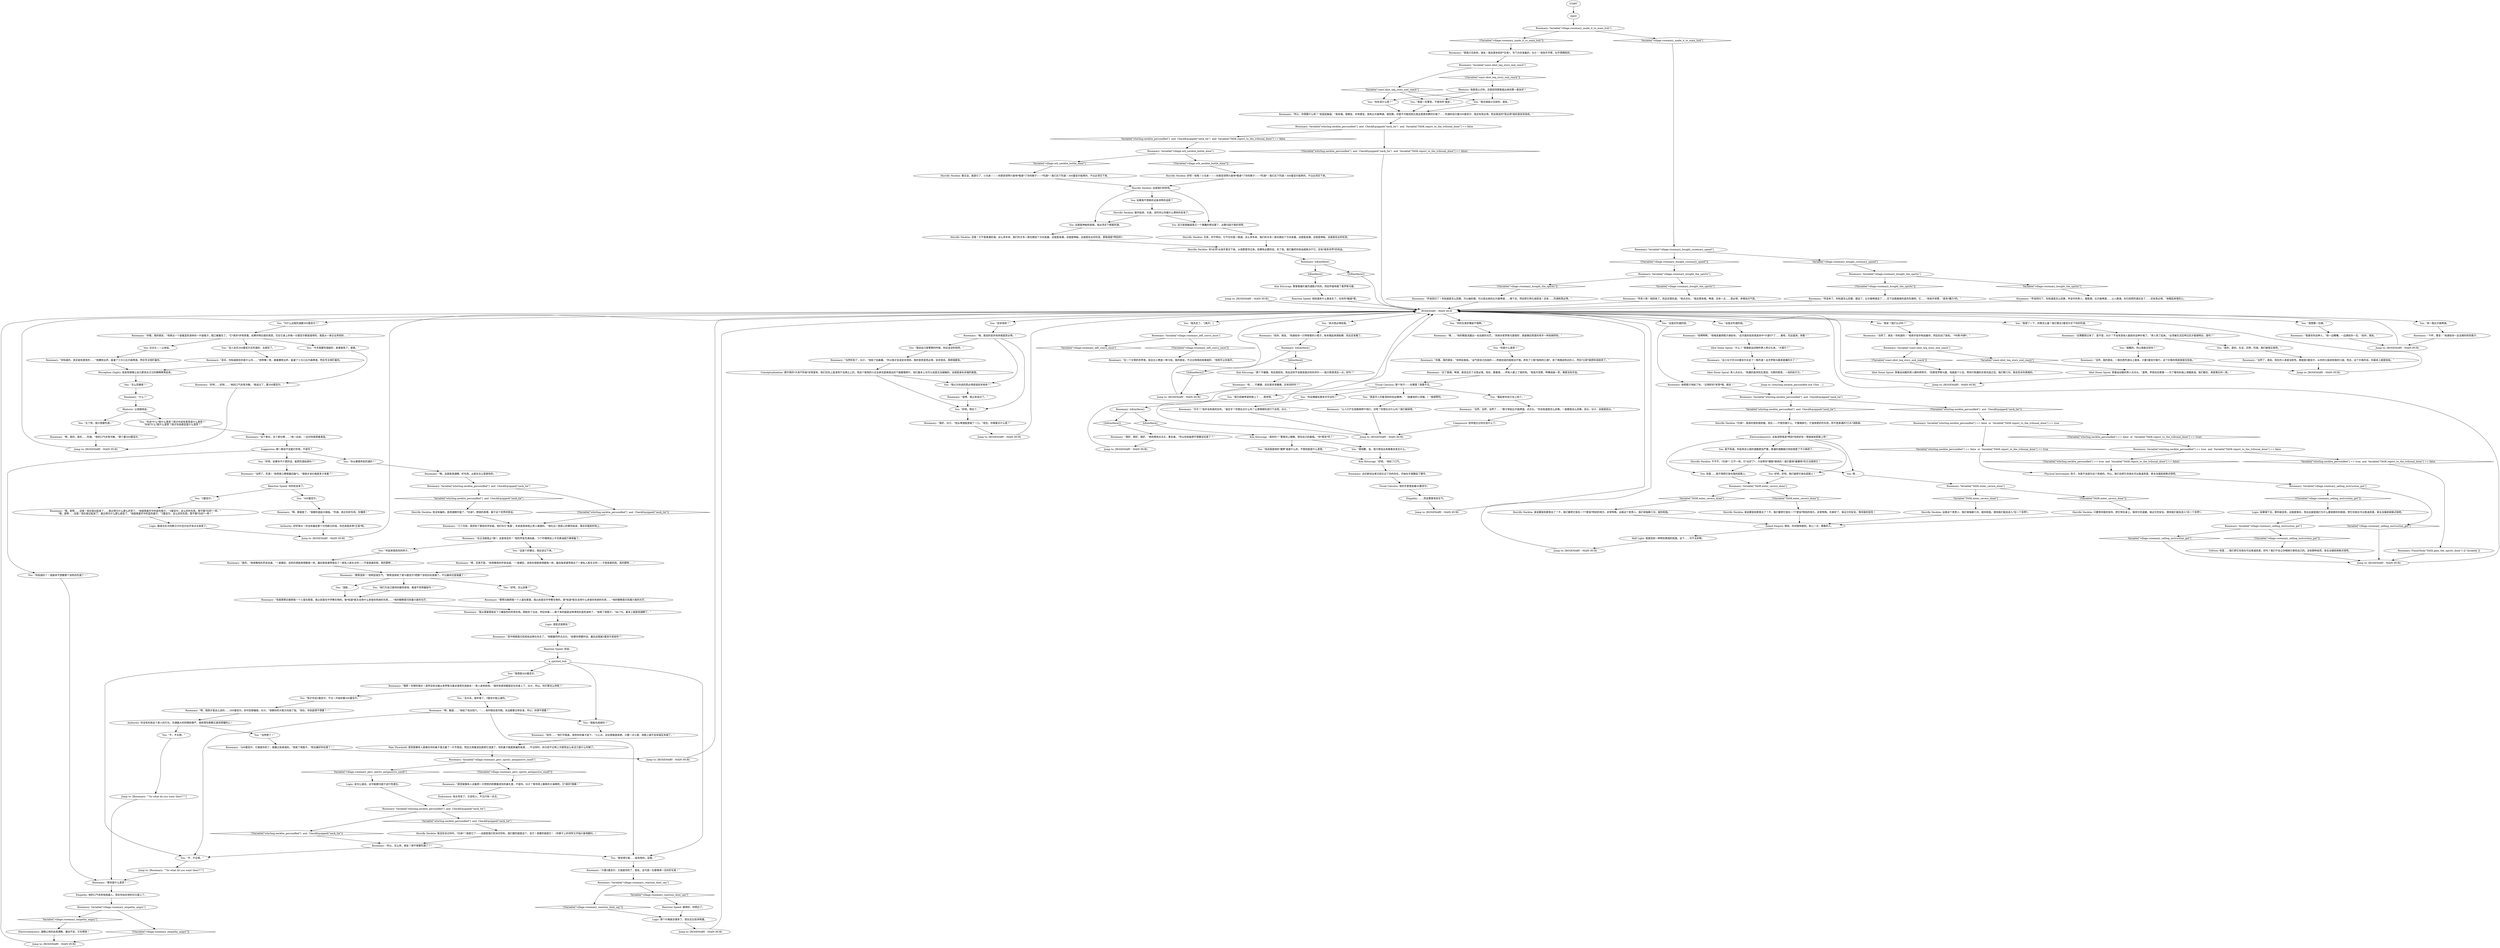 # VILLAGE / ROSEMARY
# Rosemary (previously known as Under Control) -- the member of the Union of Moribund Alcoholics who sells you booze, smokes etc.
# ==================================================
digraph G {
	  0 [label="START"];
	  1 [label="input"];
	  2 [label="Suggestion: 聊一聊说不定能打折呢，不是吗？"];
	  3 [label="Logic: 说句公道话，这可能要归因于逆行性遗忘。"];
	  4 [label="Visual Calculus: 他的手掌里放着50雷亚尔。"];
	  5 [label="Kim Kitsuragi: “好吧，”他叹了口气。"];
	  6 [label="Rosemary: “所以，怎么样，朋友？想不想要烈酒了？”"];
	  7 [label="Rosemary: “买了香烟，啤酒，甚至还买了点思必得。现在，看看我……所有人都上了我的钩。”他张开双臂，咧嘴扭曲一笑，嘴里没有牙齿。"];
	  8 [label="Rosemary: “我喜欢你这种人，”他一边嘟囔，一边递给你一包。“给你，朋友。”"];
	  9 [label="Rosemary: “嗯，还真不是，”他用嘶哑的声音说道。“一星期后，该死的肾脏疼得跟鬼一样。最后我老婆带我去了一家私人医生诊所——不是慈善机构，真的那种……”"];
	  10 [label="a_spirited_hub"];
	  11 [label="You: “当然想了！”"];
	  12 [label="Rosemary: “让人们产生依赖再榨干他们，对吧？你想买点什么吗？我们继续吧。”"];
	  13 [label="You: 好吧，好吧。我们就把它放在屁股上！"];
	  14 [label="Kim Kitsuragi: “那个不健康。而且很危险。而且这样不会提高我对你的评价——我只想澄清这一点，好吗？”"];
	  15 [label="Kim Kitsuragi: “真的吗？”警督闭上眼睛，捏住自己的鼻根。“你*真有*吗？”"];
	  16 [label="You: “很抱歉，金。我只想说出来看看会发生什么。”"];
	  17 [label="Rosemary: Variable[\"TASK.enter_cavern_done\"]"];
	  18 [label="Variable[\"TASK.enter_cavern_done\"]", shape=diamond];
	  19 [label="!(Variable[\"TASK.enter_cavern_done\"])", shape=diamond];
	  20 [label="Rosemary: Variable[\"TASK.enter_cavern_done\"]"];
	  21 [label="Variable[\"TASK.enter_cavern_done\"]", shape=diamond];
	  22 [label="!(Variable[\"TASK.enter_cavern_done\"])", shape=diamond];
	  23 [label="Volition: 哈里……我们把它存放在可出售道具里，好吗？我们不会让你喝掉它害死自己的。没有那种选项。拿去当铺卖掉换点钱吧。"];
	  24 [label="Rosemary: “什么？”"];
	  25 [label="Rosemary: “几个月前，我弄到了那些科学安瓿。他们叫它‘鱼雷’。本来是用来阻止男人喝酒的。”他吐出一团恶心的黄色粘液，落在你面前的地上。"];
	  26 [label="You: “听起来很危险的样子。”"];
	  27 [label="Rosemary: “其中两瓶我已经卖给这两位先生了，”他朝着同伴点点头。“如果你想要的话，最后这瓶就3雷亚尔卖给你？”"];
	  28 [label="You: “不，不见得。”"];
	  29 [label="Rosemary: “感觉就像有人试着把一只愤怒的刺猬塞进你的鼻孔里，不是吗，伙计？等待肾上腺素的大海啸吧，它*真的*很棒！”"];
	  30 [label="You: “不，不太想。”"];
	  31 [label="You: “为什么这瓶烈酒要300雷亚尔？”"];
	  32 [label="Horrific Necktie: 振作起来，兄弟。没时间让你做什么惆怅的反省了。"];
	  33 [label="You: 但是……我不想把它放在我的屁股上。"];
	  34 [label="Idiot Doom Spiral: 穿着运动服的男人点点头。“是啊，罗西也在那里——为了看你的海上滑稽表演。我们都在。真是难忘的一夜。”"];
	  35 [label="Rosemary: “呸……不健康。这玩意非常健康。还有别的吗？”"];
	  36 [label="Authority: 你没有利用这个男人的行为，充满极大的同情和尊严。我称赞你那颗正直而荣耀的心！"];
	  37 [label="Endurance: 他太夸张了。它会咬人，不过只有一点点。"];
	  38 [label="Composure: 他早就忘记你在说什么了。"];
	  39 [label="Rosemary: “在一个文明的世界里，给店主小费是一种习俗，我的朋友。不过记得再回来看就好。”他挥手让你离开。"];
	  40 [label="Rosemary: “只要3雷亚尔，它就是你的了，朋友。这可是一生都难得一见的好交易！”"];
	  41 [label="Rosemary: “当然，当然，当然了……”醉汉举起比尔森啤酒，点点头。“你也知道是怎么回事。一直都是这么回事。民众，伙计，这就是民众。”"];
	  42 [label="ROSEMARY - MAIN HUB"];
	  43 [label="Rosemary: “很好，伙计。”他从啤酒瓶里喝了一口。“现在，你需要点什么呢？”"];
	  44 [label="You: “安非他命？”"];
	  45 [label="Rosemary: “当然了，朋友！你知道的！”他用手指手枪指着你，然后扣动了扳机。“*咔擦-咔擦*。”"];
	  46 [label="Horrific Necktie: 没错！它不是普通的酒。这么多年来，我们的关系一直在朝这个方向发展。这就是高潮。这就是神秘。这就是处女的叹息。那瓶酒是*特别的*。"];
	  47 [label="Rosemary: “当然，我的朋友。一瓶优质烈酒马上就来，只要3雷亚尔就行。这个价格你简直就是在抢劫。”"];
	  48 [label="Conceptualization: 德尔塔的*大资产阶级*非常富有，他们实际上是凌驾于法律之上的，而这个愉快的小企业家在距离很远的下面缓慢爬行，他们基本上也可以说是无法碰触的。这就是身处末端的美丽。"];
	  49 [label="Rosemary: Variable[\"whirling.necktie_personified\"] == false  or  Variable[\"TASK.report_to_the_tribunal_done\"] == true"];
	  50 [label="Variable[\"whirling.necktie_personified\"] == false  or  Variable[\"TASK.report_to_the_tribunal_done\"] == true", shape=diamond];
	  51 [label="!(Variable[\"whirling.necktie_personified\"] == false  or  Variable[\"TASK.report_to_the_tribunal_done\"] == true)", shape=diamond];
	  52 [label="Electrochemistry: 酒精让他的血液沸腾、激动不安。它在燃烧！"];
	  53 [label="Rosemary: “那帮混球！”他明显很生气。“那帮混球收了我*4雷亚尔*把那个该死的玩意摘了。不过最终还是我赢了！”"];
	  54 [label="Rosemary: “但是那帮白痴把我一个人留在那里。我以前是在中学教生物的。我*知道*医生会用什么来保存死掉的东西……”他的眼睛里闪烁着兴奋的光芒。"];
	  55 [label="Pain Threshold: 感觉就像有人直接在你的鼻子里点着了一片芥菜田，然后又用催泪瓦斯把它浸透了。你的鼻子就是疼痛的来源……不过同时，你已经不记得上次感觉这么有活力是什么时候了。"];
	  56 [label="Rosemary: “所以，你想要什么呢？”他歪起脑袋。“我有烟。很便宜。非常便宜。我有比尔森啤酒。很划算。你是不可能找到比我这里更划算的价格了……烈酒的话只要300雷亚尔。我还有思必得。而且我说的*思必得*指的是安非他命。”"];
	  57 [label="You: “我先走了。”[离开。]"];
	  58 [label="Jump to: [ROSEMARY - MAIN HUB]"];
	  59 [label="Rosemary: “其实，你知道疯狂的是什么吗……”他咧嘴一笑，接着爆笑出声，猛灌了三大口比尔森啤酒，然后专注地盯着你。"];
	  60 [label="Horrific Necktie: *兄弟*，我真的感到很骄傲。现在——不管你做什么，不要喝掉它。它值得更好的东西，而不是普通的*口头*消耗掉。"];
	  61 [label="Rosemary: Variable[\"village.rosemary_reaction_dont_say\"]"];
	  62 [label="Variable[\"village.rosemary_reaction_dont_say\"]", shape=diamond];
	  63 [label="!(Variable[\"village.rosemary_reaction_dont_say\"])", shape=diamond];
	  64 [label="Rosemary: IsKimHere()"];
	  65 [label="IsKimHere()", shape=diamond];
	  66 [label="!(IsKimHere())", shape=diamond];
	  67 [label="Horrific Necktie: 谁说要放到那里去了？不，我们要把它放在一个*更加*特别的地方。非常特殊。远离这个老男人，我们单独聊几句，就你和我。"];
	  68 [label="Perception (Sight): 他发现很难让自己那双水汪汪的眼睛聚焦起来。"];
	  69 [label="You: “我觉得它能……挺有用的。没错。”"];
	  70 [label="Jump to: [ROSEMARY - MAIN HUB]"];
	  71 [label="You: “你是什么意思？”"];
	  72 [label="You: “卖点思必得给我。”"];
	  73 [label="Logic: 跟语无伦次的醉汉讨价还价似乎有点太容易了。"];
	  74 [label="Jump to: [ROSEMARY - MAIN HUB]"];
	  75 [label="Visual Calculus: 那个钩子——在哪里？我看不见。"];
	  76 [label="Rosemary: “当然听到了，伙计，”他拍了拍鼻翼。“所以我才会说安非他命。我的意思是思必得。安非他命。两种我都有。”"];
	  77 [label="You: “我也很高兴见到你，朋友。”"];
	  78 [label="Rosemary: “好吧……好吧……”他的口气非常冷静。“我说过了，要300雷亚尔。”"];
	  79 [label="Jump to: [ROSEMARY - MAIN HUB]"];
	  80 [label="Rosemary: Variable[\"village.rosemary_bought_the_spirits\"]"];
	  81 [label="Variable[\"village.rosemary_bought_the_spirits\"]", shape=diamond];
	  82 [label="!(Variable[\"village.rosemary_bought_the_spirits\"])", shape=diamond];
	  83 [label="You: “你的生意好像挺不错啊。”"];
	  84 [label="Rosemary: “干杯，警官！”他递给你一支丑陋的棕色瓶子。"];
	  85 [label="You: “这是买烈酒的钱。”"];
	  86 [label="You: “300雷亚尔。”"];
	  87 [label="Rosemary: “啊，那就是了。”他朝你竖起大拇指。“烈酒，真正的好东西，你懂得！”"];
	  88 [label="Rosemary: Variable[\"village.orb_necktie_bottle_done\"]"];
	  89 [label="Variable[\"village.orb_necktie_bottle_done\"]", shape=diamond];
	  90 [label="!(Variable[\"village.orb_necktie_bottle_done\"])", shape=diamond];
	  91 [label="Rosemary: Variable[\"whirling.necktie_personified\"]  and  CheckEquipped(\"neck_tie\")"];
	  92 [label="Variable[\"whirling.necktie_personified\"]  and  CheckEquipped(\"neck_tie\")", shape=diamond];
	  93 [label="!(Variable[\"whirling.necktie_personified\"]  and  CheckEquipped(\"neck_tie\"))", shape=diamond];
	  94 [label="Logic: 那个价格就合理多了。现在还比较讲得通。"];
	  95 [label="Jump to: [ROSEMARY - MAIN HUB]"];
	  96 [label="Empathy: ……而且警督有些生气。"];
	  97 [label="Jump to: [ROSEMARY - MAIN HUB]"];
	  98 [label="Logic: 如果喝下去，那你就会死。这就是事实。而且这就是我们为什么要拯救你的原因，把它存放在可出售道具里。拿去当铺卖掉换点钱吧。"];
	  99 [label="Rosemary: Variable[\"whirling.necktie_personified\"]  and  CheckEquipped(\"neck_tie\")"];
	  100 [label="Variable[\"whirling.necktie_personified\"]  and  CheckEquipped(\"neck_tie\")", shape=diamond];
	  101 [label="!(Variable[\"whirling.necktie_personified\"]  and  CheckEquipped(\"neck_tie\"))", shape=diamond];
	  102 [label="Rosemary: “反正没能阻止*我*，这是肯定的！”他的声音充满自豪。“5个柠檬再加上半包黄油就万事俱备了。”"];
	  103 [label="You: “混账……”"];
	  104 [label="Idiot Doom Spiral: “什么？”穿着脏运动物的男人转过头来。“大银行？”"];
	  105 [label="Idiot Doom Spiral: 男人点点头。“刺激的高风险生意经。可靠的愿景，一流的执行力。”"];
	  106 [label="Reaction Speed: 你的机会来了。"];
	  107 [label="Rosemary: “啊，脑袋……”他拍了怕太阳穴。“……有时候会恶作剧。永远都要记得复查。所以，你想不想要？”"];
	  108 [label="You: “我以为你说的思必得是指安非他命？”"];
	  109 [label="You: “朋友？我们认识吗？”"];
	  110 [label="You: 这只是我脑袋里又一个愚蠢的想法罢了，这要归因于我的领带。"];
	  111 [label="Rosemary: “总算醒悟过来了，是不是，伙计？不会有其他人能给你这种价格了。”男人笑了起来。“必须被生活压榨过后才能搞明白，是吗？”"];
	  112 [label="Rosemary: IsKimHere()"];
	  113 [label="IsKimHere()", shape=diamond];
	  114 [label="!(IsKimHere())", shape=diamond];
	  116 [label="Rosemary: Variable[\"coast.idiot_teq_story_end_reach\"]"];
	  117 [label="Variable[\"coast.idiot_teq_story_end_reach\"]", shape=diamond];
	  118 [label="!(Variable[\"coast.idiot_teq_story_end_reach\"])", shape=diamond];
	  119 [label="You: “你在说什么呢？”"];
	  120 [label="Rosemary: Variable[\"whirling.necktie_personified\"]  and  CheckEquipped(\"neck_tie\")  and  Variable[\"TASK.report_to_the_tribunal_done\"] == false"];
	  121 [label="Variable[\"whirling.necktie_personified\"]  and  CheckEquipped(\"neck_tie\")  and  Variable[\"TASK.report_to_the_tribunal_done\"] == false", shape=diamond];
	  122 [label="!(Variable[\"whirling.necktie_personified\"]  and  CheckEquipped(\"neck_tie\")  and  Variable[\"TASK.report_to_the_tribunal_done\"] == false)", shape=diamond];
	  123 [label="You: “我想了一下，你猜怎么着？我打算出3雷亚尔买下你的烈酒。”"];
	  124 [label="You: “好吧，如果你不介意的话，能把烈酒给我吗？”"];
	  125 [label="Rosemary: “哦，这是医用酒精。好东西。从医生办公室拿到的。”"];
	  126 [label="You: “我想要一包烟。”"];
	  127 [label="You: “刚才你说3雷亚尔，不过一开始你要300雷亚尔。”"];
	  128 [label="Rosemary: IsKimHere()"];
	  129 [label="IsKimHere()", shape=diamond];
	  130 [label="!(IsKimHere())", shape=diamond];
	  131 [label="You: 如果我不想再听这条领带的话呢？"];
	  132 [label="Half Light: 我感觉到一种特别黑暗的氛围。这下……可不太妙啊。"];
	  133 [label="Jump to: [whirling.necktie_personified && Chec ...]"];
	  134 [label="Rosemary: “你知道的，其实挺有意思的……”他爆笑出声，猛灌了三大口比尔森啤酒，然后专注地盯着你。"];
	  135 [label="Rosemary: “这个家伙，这个家伙啊……”他一边说，一边对你摇晃着食指。"];
	  136 [label="Empathy: 他的口气有些咄咄逼人。现在你站在他的对立面上了。"];
	  137 [label="You: “来一瓶比尔森啤酒。”"];
	  138 [label="You: “没人会花300雷亚尔买烈酒的，太疯狂了。”"];
	  139 [label="Jump to: [ROSEMARY - MAIN HUB]"];
	  140 [label="You: “好吧。明白了。”"];
	  141 [label="Rosemary: Variable[\"coast.idiot_teq_story_end_reach\"]"];
	  142 [label="Variable[\"coast.idiot_teq_story_end_reach\"]", shape=diamond];
	  143 [label="!(Variable[\"coast.idiot_teq_story_end_reach\"])", shape=diamond];
	  144 [label="Rosemary: Variable[\"village.rosemary_left_convo_once\"]"];
	  145 [label="Variable[\"village.rosemary_left_convo_once\"]", shape=diamond];
	  146 [label="!(Variable[\"village.rosemary_left_convo_once\"])", shape=diamond];
	  147 [label="Rosemary: “传说回归了！你知道是怎么回事。可以抽的烟，可以尿出来的比尔森啤酒……喝下去，然后把它转化成尿液！还有……烈酒和思必得。”"];
	  148 [label="Rosemary: “当然了，烈酒！”他用掌心摩擦着后脑勺。“我刚才说价格是多少来着？”"];
	  149 [label="Rosemary: “是啊，我之前说过了。”"];
	  150 [label="You: 这就是神秘和真相，我必须买下那瓶烈酒。"];
	  151 [label="You: 嗯……"];
	  152 [label="Rosemary: 这位新创业家已经忘记了你的存在，开始在手里数起了硬币。"];
	  153 [label="Rosemary: “你看，我的朋友，”他拿出一个装着蓝色液体的一升装瓶子。瓶口被塞住了。“它*真的*非常贵重。如果你明白我的意思，花在它身上的每一分雷亚尔都是值得的。我是从一家企业弄到的……”"];
	  154 [label="Jump to: [ROSEMARY - MAIN HUB]"];
	  155 [label="Rhetoric: 让他继续说。"];
	  156 [label="You: “3雷亚尔。”"];
	  157 [label="Rosemary: “啊，我刚才是这么说的……300雷亚尔。你可别想骗我，伙计。”他朝你的大致方向指了指，“现在，你到底想不想要？！”"];
	  158 [label="Reaction Speed: 别说。"];
	  159 [label="Rosemary: “嗨，我说的安非他命就是思必得。”"];
	  160 [label="Horrific Necktie: 看见没，就是它了，小兄弟！——你感觉领带兴奋地*勒紧*了你的脖子——*烈酒*！我们买下烈酒！300雷亚尔挺贵的，不过必须买下来。"];
	  161 [label="Rosemary: “当然了，朋友。现在的人真是没耐性。那就是3雷亚尔，从你的口袋进到我的口袋。而且，这个价格的话，你基本上就是抢劫。”"];
	  162 [label="Jump to: [ROSEMARY - MAIN HUB]"];
	  163 [label="Electrochemistry: 这条领带真是*特别*恰到好处！那就放到屁股上吧！"];
	  164 [label="Rosemary: “很好，很好，很好，”他热情地点点头，重复着。“所以你到底想不想要这玩意了？”"];
	  165 [label="Rosemary: Variable[\"whirling.necktie_personified\"] == true  and  Variable[\"TASK.report_to_the_tribunal_done\"] == false"];
	  166 [label="Variable[\"whirling.necktie_personified\"] == true  and  Variable[\"TASK.report_to_the_tribunal_done\"] == false", shape=diamond];
	  167 [label="!(Variable[\"whirling.necktie_personified\"] == true  and  Variable[\"TASK.report_to_the_tribunal_done\"] == false)", shape=diamond];
	  168 [label="You: “这是个好建议，我应该记下来。”"];
	  169 [label="Rosemary: “你看，我的朋友，”他举起食指，“运气是自己创造的——而我创造的就相当不错。弄到了三瓶*高档利口酒*，卖了两瓶给附近的人，然后*立即*就把利润投资了。”"];
	  170 [label="You: “真是令人印象深刻的创业精神。”（指着他的小货摊。）“我很赞同。”"];
	  171 [label="Jump to: [ROSEMARY - MAIN HUB]"];
	  172 [label="Rosemary: Variable[\"village.rosemary_made_it_to_main_hub\"]"];
	  173 [label="Variable[\"village.rosemary_made_it_to_main_hub\"]", shape=diamond];
	  174 [label="!(Variable[\"village.rosemary_made_it_to_main_hub\"])", shape=diamond];
	  175 [label="Rosemary: “传说回归了。你知道是怎么回事，传说中的男人。烟是烟，比尔森啤酒……让人醉酒。你已经把烈酒买走了……还有思必得。”他看起来很伤心。"];
	  176 [label="Rhetoric: 他是真认识你，还是招待顾客装出来的那一套友好？"];
	  177 [label="Rosemary: “许可？”他并没有真的在听。“谁在乎？你想买点什么吗？让事情顺利进行下去吧，伙计。”"];
	  178 [label="Horrific Necktie: 只要等待我的信号。把它带在身上。保持它的温暖，保证它的安全。很快我们就会进入*另一个世界*。"];
	  179 [label="Horrific Necktie: 你*必须*从他手里买下来。从他那里夺过来。如果有必要的话，杀了他。我们最终的命运就取决于它。还有*很多世界*的命运。"];
	  180 [label="Reaction Speed: 做得好。你明白了。"];
	  181 [label="You: “怎么回事呢？”"];
	  182 [label="You: “你从哪里弄到烈酒的？”"];
	  183 [label="Rosemary: “是的，”他用嘶哑的声音说道。“一星期后，该死的肾脏疼得跟鬼一样。最后我老婆带我去了一家私人医生诊所——不是慈善机构，真的那种……”"];
	  184 [label="Rosemary: Variable[\"village.rosemary_perc_spirits_antipassive_smell\"]"];
	  185 [label="Variable[\"village.rosemary_perc_spirits_antipassive_smell\"]", shape=diamond];
	  186 [label="!(Variable[\"village.rosemary_perc_spirits_antipassive_smell\"])", shape=diamond];
	  187 [label="Jump to: [Rosemary: \"\"So what do you want then?!\"\"]"];
	  188 [label="You: “这是买烈酒的钱。”"];
	  189 [label="Jump to: [ROSEMARY - MAIN HUB]"];
	  190 [label="Jump to: [ROSEMARY - MAIN HUB]"];
	  191 [label="You: “挺酷的。所以我能买到吗？”"];
	  192 [label="You: “好吧，怎么回事？”"];
	  193 [label="Rosemary: “很高兴见到你，朋友！我这里有些好*交易*，专门为你准备的，伙计！”他张开手臂，似乎想拥抱你。"];
	  194 [label="Horrific Necktie: 远离这个老男人，我们单独聊几句，就你和我。很快我们就会进入*另一个世界*。"];
	  195 [label="You: “忘了吧，我只想要烈酒！”"];
	  196 [label="Rosemary: “我从里屋里偷走了三罐蓝色的药用东西。把蛇扔了出去，然后你看——剩下来的就是这种漂亮的蓝色液体了。”他晃了晃瓶子。“98.7%，基本上就是纯酒精了。”"];
	  197 [label="Rosemary: Variable[\"village.rosemary_bought_the_spirits\"]"];
	  198 [label="Variable[\"village.rosemary_bought_the_spirits\"]", shape=diamond];
	  199 [label="!(Variable[\"village.rosemary_bought_the_spirits\"])", shape=diamond];
	  200 [label="Rosemary: “哇啊啊啊，”他喘息着把瓶子递给你。“这次我的投资真是命中*大银行*了……看啦，厄运漩涡，快看！”"];
	  201 [label="Rosemary: “哦耶！你想的很对！居然没有试着从老罗斯马雷这里把东西偷走！”男人身体前倾。“我所有感觉都锁定在你身上了，伙计。所以，你打算怎么样呢？”"];
	  202 [label="Horrific Necktie: 兄弟，你不明白。它不仅仅是一瓶酒。这么多年来，我们的关系一直在朝这个方向发展。这就是高潮。这就是神秘。这就是处女的叹息。"];
	  203 [label="You: “是的，是的。生活，压榨，烈酒。我们做笔交易吧。”"];
	  204 [label="You: “我已经被坤诺钩搭上了……我觉得。”"];
	  205 [label="Jump to: [ROSEMARY - MAIN HUB]"];
	  206 [label="Logic: 是蛇还是肠虫？"];
	  207 [label="You: 点点头——让他说。"];
	  208 [label="You: “你知道吗？！我根本不想要那个该死的烈酒了！”"];
	  209 [label="Rosemary: Variable[\"village.rosemary_empathy_angry\"]"];
	  210 [label="Variable[\"village.rosemary_empathy_angry\"]", shape=diamond];
	  211 [label="!(Variable[\"village.rosemary_empathy_angry\"])", shape=diamond];
	  212 [label="Rosemary: Variable[\"whirling.necktie_personified\"]  and  CheckEquipped(\"neck_tie\")"];
	  213 [label="Variable[\"whirling.necktie_personified\"]  and  CheckEquipped(\"neck_tie\")", shape=diamond];
	  214 [label="!(Variable[\"whirling.necktie_personified\"]  and  CheckEquipped(\"neck_tie\"))", shape=diamond];
	  215 [label="Rosemary: Variable[\"village.rosemary_bought_rosemary_speed\"]"];
	  216 [label="Variable[\"village.rosemary_bought_rosemary_speed\"]", shape=diamond];
	  217 [label="!(Variable[\"village.rosemary_bought_rosemary_speed\"])", shape=diamond];
	  218 [label="Rosemary: “这小伙子花300雷亚尔买走了一瓶烈酒！这次罗斯马雷真是赚的大了！”"];
	  219 [label="You: “我想是300雷亚尔。”"];
	  220 [label="Jump to: [Rosemary: \"\"So what do you want then?!\"\"]"];
	  221 [label="You: “他说我是他的‘猪猡’或者什么的，不管到底是什么意思。”"];
	  222 [label="Physical Instrument: 孩子，你是不会因为这个死掉的。所以，我们会把它存放在可出售道具里。拿去当铺卖掉换点钱吧。"];
	  223 [label="Rosemary: FinishTask(\"TASK.gain_the_spirits_done\")--[[ Variable[ ]]"];
	  224 [label="Rosemary: “那你是什么意思？！”"];
	  225 [label="You: “他们为自己提供的服务收钱，难道不觉得羞耻吗！”"];
	  226 [label="Rosemary: “传奇人物！他回来了。而且还很饥渴。”他点点头。“我这里有烟，啤酒，还有一点……思必得，来增加点气氛。”"];
	  227 [label="Jump to: [ROSEMARY - MAIN HUB]"];
	  228 [label="Authority: 好好家伙！你没有骗走那个可怜醉汉的钱。你还真是非常*正直*呢。"];
	  229 [label="Rosemary: “哦，是啊……没错！现在我记起来了……我记得为什么那么好笑了。”他摇晃着手中的蓝色瓶子。“3雷亚尔，这么好的东西，那不跟*白捡*一样。”\n“哦，是啊……没错！现在我记起来了，我记得为什么那么疯狂了。”他摇晃着手中的蓝色瓶子。“3雷亚尔，这么好的东西，那不跟*白捡*一样！”"];
	  230 [label="Horrific Necktie: 好吧！哇哦！小兄弟！——你感觉领带兴奋地*勒紧*了你的脖子——*烈酒*！我们买下烈酒！300雷亚尔挺贵的，不过必须买下来。"];
	  231 [label="Horrific Necktie: 谁说要放到那里去了？不，我们要把它放在一个*更加*特别的地方。非常特殊。先拿好了，保证它的安全。等待我的信号！"];
	  232 [label="You: 我不知道。听起来会让我的酒瘾更加严重。普通的酒瘾就已经给我惹了不少麻烦了。"];
	  233 [label="Rosemary: “那帮白痴把我一个人留在那里。我以前是在中学教生物的。我*知道*医生会用什么来保存死掉的东西……”他的眼睛里闪烁着兴奋的光芒。"];
	  234 [label="Rosemary: “哦……”他的眼底流露出一丝自豪的光芒。“系统对老罗斯马雷很好，我就像后院里的母羊一样给她挤奶。”"];
	  235 [label="You: “你说*什么*是什么意思？刚才你说有意思是什么意思？”\n“你说*什么*是什么意思？刚才你说疯狂是什么意思？”"];
	  236 [label="You: “你这摊破玩意有许可证吗？”"];
	  237 [label="You: “没关系，我听错了。3雷亚尔挺公道的。”"];
	  238 [label="You: “我是一名警官，不是你的‘朋友’。”"];
	  239 [label="Horrific Necktie: 他没有骗你。医用酒精可猛了，*兄弟*。燃烧的真理，属于这个世界的笑话。"];
	  240 [label="You: “我能先闻闻吗？”"];
	  241 [label="Rosemary: “传说来了。你知道怎么回事。烟没了，比尔森啤酒没了……买下这瓶美丽的蓝色烈酒吧。它……”他张开双臂，“是有*魔力*的。”"];
	  242 [label="Rosemary: “啊，是的，是的……烈酒。”他的口气非常冷静。“那个要300雷亚尔。”"];
	  243 [label="Rosemary: “300雷亚尔，它就是你的了，就像之前承诺的。”他晃了晃瓶子。“附近最好的玩意了！”"];
	  244 [label="Kim Kitsuragi: 警督看着盯着烈酒瓶子的你。然后怀疑地看了看罗斯马雷。"];
	  245 [label="Horrific Necktie: 不不不，*兄弟*！它不一样。它*太好了*，只会帮你*摆脱*麻烦的！我们要用*最奢侈*的方法使用它！"];
	  246 [label="Inland Empire: 很快。时间很快就到。耐心一点，勇敢的人。"];
	  247 [label="Rosemary: Variable[\"village.rosemary_selling_instruction_got\"]"];
	  248 [label="Variable[\"village.rosemary_selling_instruction_got\"]", shape=diamond];
	  249 [label="!(Variable[\"village.rosemary_selling_instruction_got\"])", shape=diamond];
	  250 [label="Rosemary: “给你……”他打开瓶盖，放到你的鼻子底下。“小心点，这玩意极度易燃。只要一点火星，地图上就不会有瑞瓦肖城了。”"];
	  251 [label="Rosemary: “给你，朋友。”他递给你一只带吸管的小瓶子。粉末看起来很粘稠，而且还发霉了。"];
	  252 [label="Jump to: [ROSEMARY - MAIN HUB]"];
	  253 [label="Idiot Doom Spiral: 穿着运动服的男人朝你挥挥手。“别管老罗斯马雷，他就是个小丑。等你们刺激的交易完成之后，我们聊几句，我会告诉你真相的。”"];
	  254 [label="Horrific Necktie: 这是我们的终局。"];
	  255 [label="You: “我说自己是警察的时候，你应该没听到吧。”"];
	  256 [label="Rosemary: Variable[\"village.rosemary_selling_instruction_got\"]"];
	  257 [label="Variable[\"village.rosemary_selling_instruction_got\"]", shape=diamond];
	  258 [label="!(Variable[\"village.rosemary_selling_instruction_got\"])", shape=diamond];
	  259 [label="You: “今天我要烈酒就好，故事就免了，谢谢。”"];
	  260 [label="Jump to: [ROSEMARY - MAIN HUB]"];
	  261 [label="Horrific Necktie: 我没告诉过你吗，*兄弟*？就是它了——这就是我们的派对饮料。我们要的就是这个，宝贝！我要的就是它！（你脖子上的领导又开始兴奋地颤抖。）"];
	  262 [label="You: “看起来你自己也上钩了。”"];
	  263 [label="Rosemary: 他把瓶子地给了你。“记得好好*享受*哦，朋友！”"];
	  264 [label="Reaction Speed: 他知道有什么事发生了。在你的*脑袋*里。"];
	  0 -> 1
	  1 -> 172
	  2 -> 208
	  2 -> 124
	  2 -> 182
	  3 -> 212
	  4 -> 96
	  5 -> 152
	  6 -> 28
	  6 -> 69
	  7 -> 75
	  8 -> 79
	  9 -> 53
	  10 -> 240
	  10 -> 219
	  10 -> 28
	  10 -> 69
	  11 -> 243
	  12 -> 171
	  13 -> 17
	  14 -> 35
	  15 -> 16
	  15 -> 221
	  16 -> 5
	  17 -> 18
	  17 -> 19
	  18 -> 67
	  19 -> 231
	  20 -> 21
	  20 -> 22
	  21 -> 194
	  22 -> 178
	  23 -> 154
	  24 -> 155
	  25 -> 102
	  26 -> 183
	  27 -> 158
	  28 -> 187
	  29 -> 37
	  30 -> 220
	  31 -> 153
	  32 -> 150
	  32 -> 110
	  33 -> 17
	  34 -> 252
	  35 -> 58
	  36 -> 11
	  36 -> 30
	  37 -> 212
	  38 -> 171
	  40 -> 61
	  41 -> 38
	  42 -> 72
	  42 -> 137
	  42 -> 44
	  42 -> 109
	  42 -> 83
	  42 -> 85
	  42 -> 57
	  42 -> 123
	  42 -> 188
	  42 -> 126
	  42 -> 31
	  43 -> 190
	  44 -> 159
	  45 -> 141
	  46 -> 179
	  47 -> 162
	  48 -> 140
	  48 -> 108
	  49 -> 50
	  49 -> 51
	  50 -> 222
	  51 -> 165
	  52 -> 260
	  53 -> 192
	  53 -> 225
	  53 -> 103
	  54 -> 196
	  55 -> 184
	  56 -> 120
	  57 -> 144
	  58 -> 42
	  59 -> 68
	  60 -> 163
	  61 -> 62
	  61 -> 63
	  62 -> 180
	  63 -> 94
	  64 -> 65
	  64 -> 66
	  65 -> 15
	  66 -> 164
	  67 -> 246
	  68 -> 181
	  69 -> 40
	  70 -> 42
	  71 -> 169
	  72 -> 251
	  73 -> 227
	  74 -> 42
	  75 -> 170
	  75 -> 204
	  75 -> 236
	  75 -> 262
	  76 -> 48
	  77 -> 56
	  78 -> 189
	  79 -> 42
	  80 -> 81
	  80 -> 82
	  81 -> 226
	  82 -> 147
	  83 -> 234
	  84 -> 79
	  85 -> 200
	  86 -> 87
	  87 -> 228
	  88 -> 89
	  88 -> 90
	  89 -> 160
	  90 -> 230
	  91 -> 92
	  91 -> 93
	  92 -> 60
	  93 -> 49
	  94 -> 139
	  95 -> 42
	  96 -> 97
	  97 -> 42
	  98 -> 256
	  99 -> 100
	  99 -> 101
	  100 -> 239
	  101 -> 25
	  102 -> 168
	  102 -> 26
	  103 -> 54
	  104 -> 218
	  105 -> 133
	  106 -> 156
	  106 -> 86
	  107 -> 240
	  107 -> 28
	  107 -> 69
	  108 -> 149
	  109 -> 45
	  110 -> 202
	  111 -> 203
	  111 -> 191
	  112 -> 113
	  112 -> 114
	  113 -> 14
	  114 -> 58
	  116 -> 117
	  116 -> 118
	  117 -> 77
	  117 -> 238
	  117 -> 119
	  118 -> 176
	  119 -> 56
	  120 -> 121
	  120 -> 122
	  121 -> 88
	  122 -> 42
	  123 -> 111
	  124 -> 148
	  125 -> 99
	  126 -> 8
	  127 -> 157
	  128 -> 129
	  128 -> 130
	  129 -> 244
	  130 -> 42
	  131 -> 32
	  132 -> 95
	  133 -> 91
	  134 -> 68
	  135 -> 2
	  136 -> 209
	  137 -> 84
	  138 -> 59
	  139 -> 42
	  140 -> 43
	  141 -> 142
	  141 -> 143
	  142 -> 34
	  143 -> 253
	  144 -> 145
	  144 -> 146
	  146 -> 39
	  147 -> 42
	  148 -> 106
	  149 -> 140
	  150 -> 46
	  151 -> 20
	  152 -> 4
	  153 -> 138
	  153 -> 259
	  153 -> 207
	  154 -> 42
	  155 -> 235
	  155 -> 195
	  156 -> 229
	  157 -> 36
	  158 -> 10
	  159 -> 140
	  159 -> 108
	  159 -> 255
	  160 -> 254
	  161 -> 162
	  162 -> 42
	  163 -> 232
	  163 -> 33
	  163 -> 13
	  163 -> 151
	  164 -> 205
	  165 -> 166
	  165 -> 167
	  166 -> 223
	  167 -> 222
	  168 -> 9
	  169 -> 7
	  170 -> 12
	  171 -> 42
	  172 -> 173
	  172 -> 174
	  173 -> 215
	  174 -> 193
	  175 -> 42
	  176 -> 77
	  176 -> 238
	  176 -> 119
	  177 -> 171
	  178 -> 246
	  179 -> 128
	  180 -> 94
	  181 -> 24
	  182 -> 125
	  183 -> 53
	  184 -> 185
	  184 -> 186
	  185 -> 3
	  186 -> 29
	  187 -> 224
	  188 -> 263
	  189 -> 42
	  190 -> 42
	  191 -> 47
	  192 -> 233
	  193 -> 116
	  194 -> 246
	  195 -> 242
	  196 -> 206
	  197 -> 198
	  197 -> 199
	  198 -> 175
	  199 -> 241
	  200 -> 104
	  201 -> 237
	  201 -> 127
	  202 -> 179
	  203 -> 161
	  204 -> 64
	  205 -> 42
	  206 -> 27
	  207 -> 134
	  208 -> 224
	  209 -> 210
	  209 -> 211
	  210 -> 52
	  211 -> 260
	  212 -> 213
	  212 -> 214
	  213 -> 261
	  214 -> 6
	  215 -> 216
	  215 -> 217
	  216 -> 197
	  217 -> 80
	  218 -> 105
	  219 -> 201
	  220 -> 224
	  221 -> 5
	  222 -> 247
	  223 -> 154
	  224 -> 136
	  225 -> 54
	  226 -> 42
	  227 -> 42
	  228 -> 227
	  229 -> 73
	  230 -> 254
	  231 -> 246
	  232 -> 245
	  233 -> 196
	  234 -> 71
	  235 -> 135
	  236 -> 177
	  237 -> 107
	  238 -> 56
	  239 -> 25
	  240 -> 250
	  241 -> 42
	  242 -> 189
	  243 -> 74
	  244 -> 264
	  245 -> 33
	  245 -> 13
	  245 -> 151
	  246 -> 132
	  247 -> 248
	  247 -> 249
	  248 -> 154
	  249 -> 98
	  250 -> 55
	  251 -> 112
	  252 -> 42
	  253 -> 252
	  254 -> 150
	  254 -> 131
	  254 -> 110
	  255 -> 76
	  256 -> 257
	  256 -> 258
	  257 -> 154
	  258 -> 23
	  259 -> 78
	  260 -> 42
	  261 -> 6
	  262 -> 41
	  263 -> 91
	  264 -> 42
}

